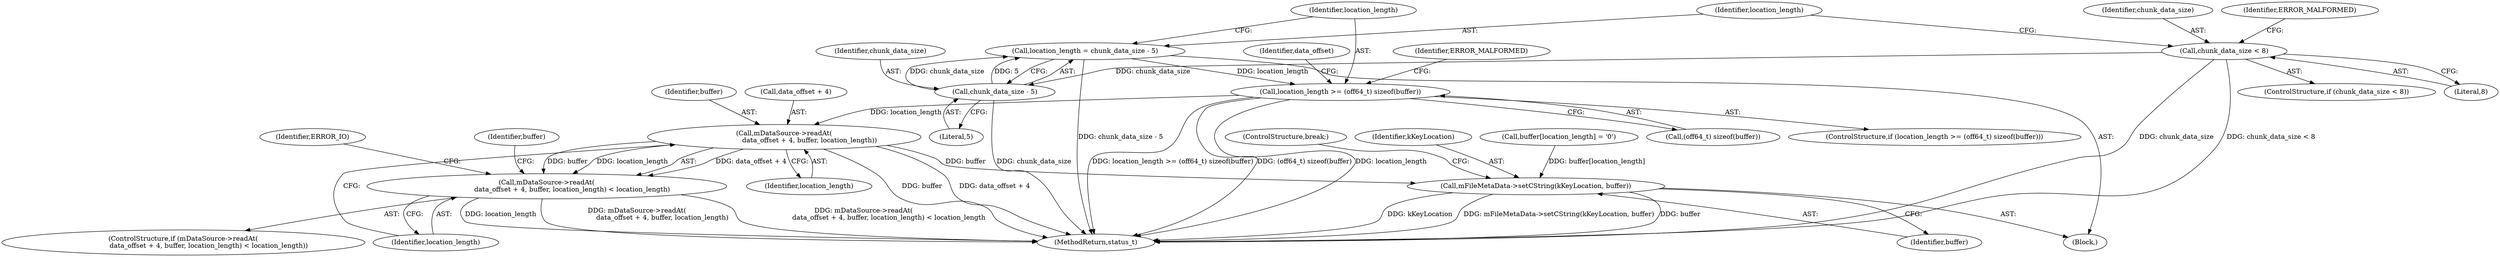 digraph "0_Android_6fe85f7e15203e48df2cc3e8e1c4bc6ad49dc968@API" {
"1002030" [label="(Call,mDataSource->readAt(\n                        data_offset + 4, buffer, location_length))"];
"1002019" [label="(Call,location_length >= (off64_t) sizeof(buffer))"];
"1002013" [label="(Call,location_length = chunk_data_size - 5)"];
"1002015" [label="(Call,chunk_data_size - 5)"];
"1002005" [label="(Call,chunk_data_size < 8)"];
"1002029" [label="(Call,mDataSource->readAt(\n                        data_offset + 4, buffer, location_length) < location_length)"];
"1002045" [label="(Call,mFileMetaData->setCString(kKeyLocation, buffer))"];
"1002027" [label="(Identifier,ERROR_MALFORMED)"];
"1002005" [label="(Call,chunk_data_size < 8)"];
"1002030" [label="(Call,mDataSource->readAt(\n                        data_offset + 4, buffer, location_length))"];
"1002019" [label="(Call,location_length >= (off64_t) sizeof(buffer))"];
"1002016" [label="(Identifier,chunk_data_size)"];
"1002042" [label="(Identifier,buffer)"];
"1002031" [label="(Call,data_offset + 4)"];
"1002028" [label="(ControlStructure,if (mDataSource->readAt(\n                        data_offset + 4, buffer, location_length) < location_length))"];
"1002039" [label="(Identifier,ERROR_IO)"];
"1002007" [label="(Literal,8)"];
"1002006" [label="(Identifier,chunk_data_size)"];
"1002004" [label="(ControlStructure,if (chunk_data_size < 8))"];
"1002047" [label="(Identifier,buffer)"];
"1002014" [label="(Identifier,location_length)"];
"1001999" [label="(Block,)"];
"1002029" [label="(Call,mDataSource->readAt(\n                        data_offset + 4, buffer, location_length) < location_length)"];
"1002010" [label="(Identifier,ERROR_MALFORMED)"];
"1002035" [label="(Identifier,location_length)"];
"1002927" [label="(MethodReturn,status_t)"];
"1002036" [label="(Identifier,location_length)"];
"1002021" [label="(Call,(off64_t) sizeof(buffer))"];
"1002020" [label="(Identifier,location_length)"];
"1002045" [label="(Call,mFileMetaData->setCString(kKeyLocation, buffer))"];
"1002015" [label="(Call,chunk_data_size - 5)"];
"1002034" [label="(Identifier,buffer)"];
"1002048" [label="(ControlStructure,break;)"];
"1002032" [label="(Identifier,data_offset)"];
"1002017" [label="(Literal,5)"];
"1002046" [label="(Identifier,kKeyLocation)"];
"1002018" [label="(ControlStructure,if (location_length >= (off64_t) sizeof(buffer)))"];
"1002013" [label="(Call,location_length = chunk_data_size - 5)"];
"1002040" [label="(Call,buffer[location_length] = '\0')"];
"1002030" -> "1002029"  [label="AST: "];
"1002030" -> "1002035"  [label="CFG: "];
"1002031" -> "1002030"  [label="AST: "];
"1002034" -> "1002030"  [label="AST: "];
"1002035" -> "1002030"  [label="AST: "];
"1002036" -> "1002030"  [label="CFG: "];
"1002030" -> "1002927"  [label="DDG: buffer"];
"1002030" -> "1002927"  [label="DDG: data_offset + 4"];
"1002030" -> "1002029"  [label="DDG: data_offset + 4"];
"1002030" -> "1002029"  [label="DDG: buffer"];
"1002030" -> "1002029"  [label="DDG: location_length"];
"1002019" -> "1002030"  [label="DDG: location_length"];
"1002030" -> "1002045"  [label="DDG: buffer"];
"1002019" -> "1002018"  [label="AST: "];
"1002019" -> "1002021"  [label="CFG: "];
"1002020" -> "1002019"  [label="AST: "];
"1002021" -> "1002019"  [label="AST: "];
"1002027" -> "1002019"  [label="CFG: "];
"1002032" -> "1002019"  [label="CFG: "];
"1002019" -> "1002927"  [label="DDG: (off64_t) sizeof(buffer)"];
"1002019" -> "1002927"  [label="DDG: location_length"];
"1002019" -> "1002927"  [label="DDG: location_length >= (off64_t) sizeof(buffer)"];
"1002013" -> "1002019"  [label="DDG: location_length"];
"1002013" -> "1001999"  [label="AST: "];
"1002013" -> "1002015"  [label="CFG: "];
"1002014" -> "1002013"  [label="AST: "];
"1002015" -> "1002013"  [label="AST: "];
"1002020" -> "1002013"  [label="CFG: "];
"1002013" -> "1002927"  [label="DDG: chunk_data_size - 5"];
"1002015" -> "1002013"  [label="DDG: chunk_data_size"];
"1002015" -> "1002013"  [label="DDG: 5"];
"1002015" -> "1002017"  [label="CFG: "];
"1002016" -> "1002015"  [label="AST: "];
"1002017" -> "1002015"  [label="AST: "];
"1002015" -> "1002927"  [label="DDG: chunk_data_size"];
"1002005" -> "1002015"  [label="DDG: chunk_data_size"];
"1002005" -> "1002004"  [label="AST: "];
"1002005" -> "1002007"  [label="CFG: "];
"1002006" -> "1002005"  [label="AST: "];
"1002007" -> "1002005"  [label="AST: "];
"1002010" -> "1002005"  [label="CFG: "];
"1002014" -> "1002005"  [label="CFG: "];
"1002005" -> "1002927"  [label="DDG: chunk_data_size"];
"1002005" -> "1002927"  [label="DDG: chunk_data_size < 8"];
"1002029" -> "1002028"  [label="AST: "];
"1002029" -> "1002036"  [label="CFG: "];
"1002036" -> "1002029"  [label="AST: "];
"1002039" -> "1002029"  [label="CFG: "];
"1002042" -> "1002029"  [label="CFG: "];
"1002029" -> "1002927"  [label="DDG: mDataSource->readAt(\n                        data_offset + 4, buffer, location_length) < location_length"];
"1002029" -> "1002927"  [label="DDG: location_length"];
"1002029" -> "1002927"  [label="DDG: mDataSource->readAt(\n                        data_offset + 4, buffer, location_length)"];
"1002045" -> "1001999"  [label="AST: "];
"1002045" -> "1002047"  [label="CFG: "];
"1002046" -> "1002045"  [label="AST: "];
"1002047" -> "1002045"  [label="AST: "];
"1002048" -> "1002045"  [label="CFG: "];
"1002045" -> "1002927"  [label="DDG: kKeyLocation"];
"1002045" -> "1002927"  [label="DDG: mFileMetaData->setCString(kKeyLocation, buffer)"];
"1002045" -> "1002927"  [label="DDG: buffer"];
"1002040" -> "1002045"  [label="DDG: buffer[location_length]"];
}
